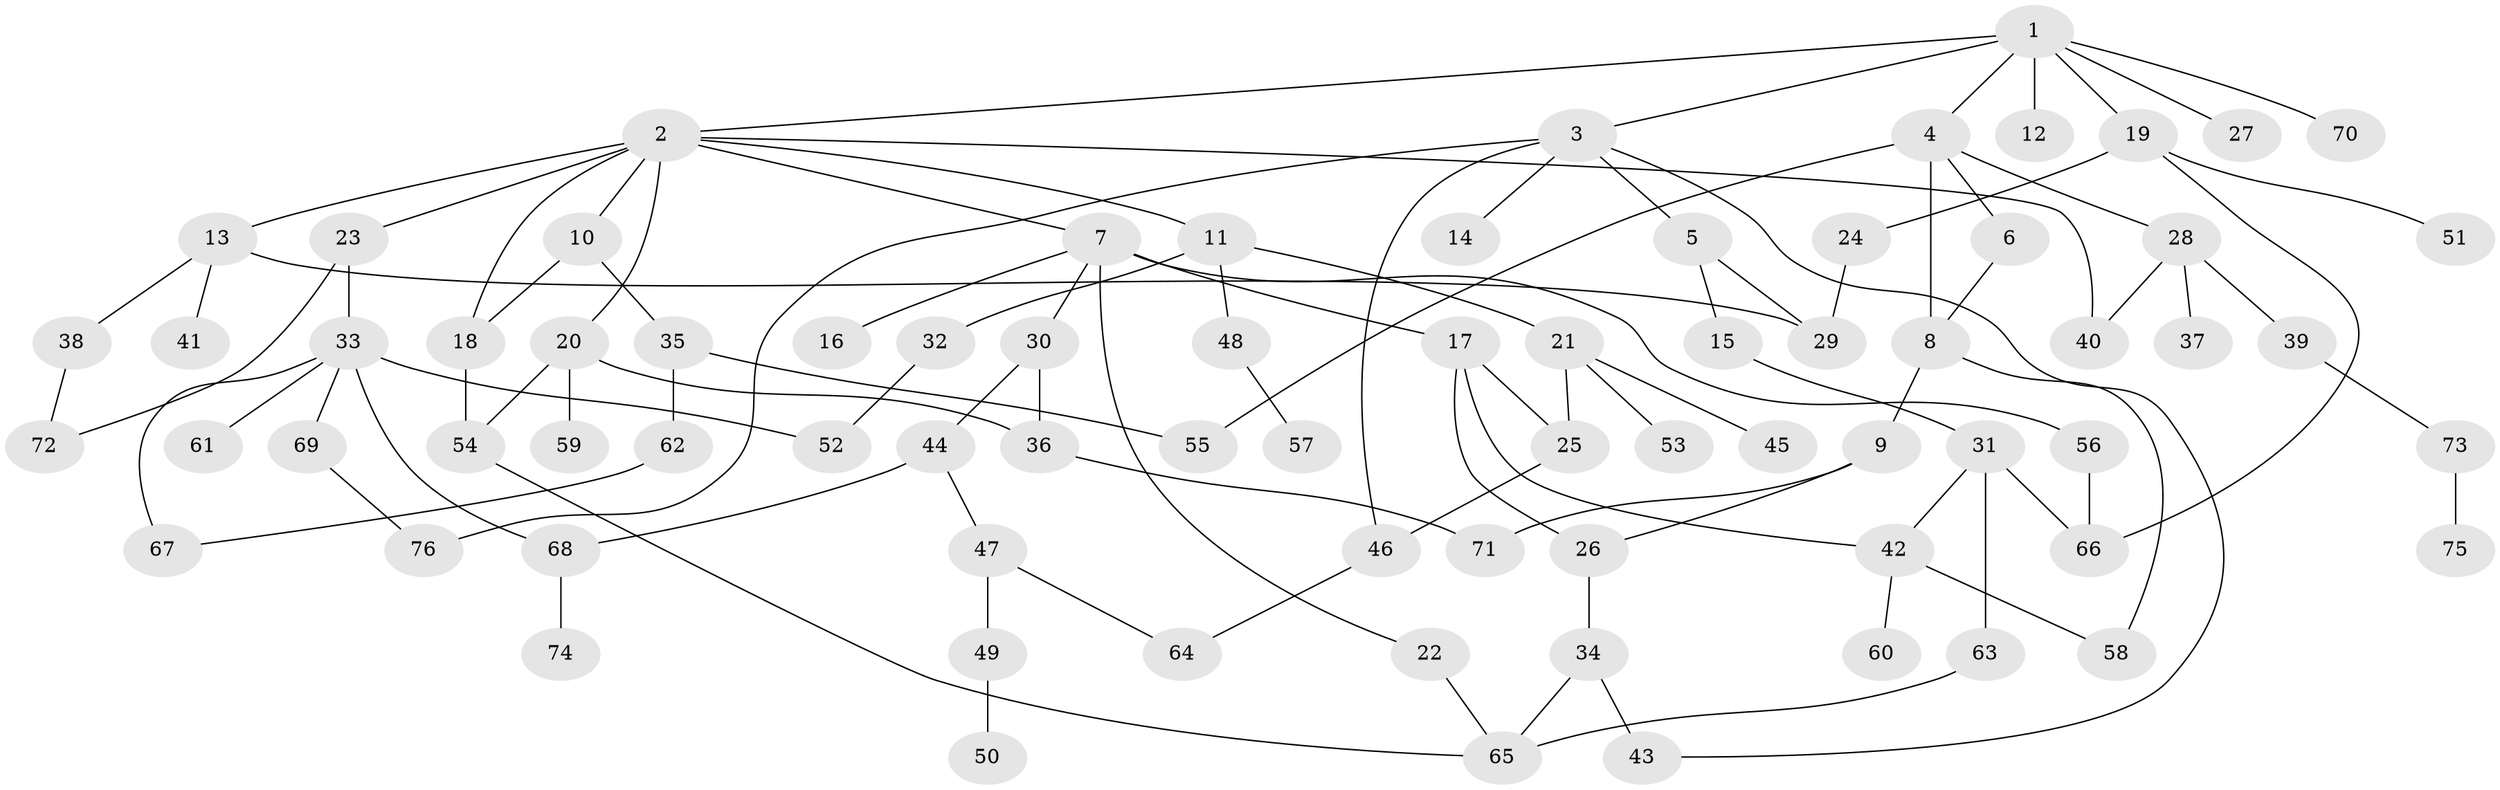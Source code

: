 // coarse degree distribution, {6: 0.020833333333333332, 10: 0.020833333333333332, 7: 0.041666666666666664, 4: 0.16666666666666666, 3: 0.22916666666666666, 5: 0.0625, 1: 0.25, 2: 0.20833333333333334}
// Generated by graph-tools (version 1.1) at 2025/41/03/06/25 10:41:27]
// undirected, 76 vertices, 101 edges
graph export_dot {
graph [start="1"]
  node [color=gray90,style=filled];
  1;
  2;
  3;
  4;
  5;
  6;
  7;
  8;
  9;
  10;
  11;
  12;
  13;
  14;
  15;
  16;
  17;
  18;
  19;
  20;
  21;
  22;
  23;
  24;
  25;
  26;
  27;
  28;
  29;
  30;
  31;
  32;
  33;
  34;
  35;
  36;
  37;
  38;
  39;
  40;
  41;
  42;
  43;
  44;
  45;
  46;
  47;
  48;
  49;
  50;
  51;
  52;
  53;
  54;
  55;
  56;
  57;
  58;
  59;
  60;
  61;
  62;
  63;
  64;
  65;
  66;
  67;
  68;
  69;
  70;
  71;
  72;
  73;
  74;
  75;
  76;
  1 -- 2;
  1 -- 3;
  1 -- 4;
  1 -- 12;
  1 -- 19;
  1 -- 27;
  1 -- 70;
  2 -- 7;
  2 -- 10;
  2 -- 11;
  2 -- 13;
  2 -- 18;
  2 -- 20;
  2 -- 23;
  2 -- 40;
  3 -- 5;
  3 -- 14;
  3 -- 46;
  3 -- 43;
  3 -- 76;
  4 -- 6;
  4 -- 28;
  4 -- 55;
  4 -- 8;
  5 -- 15;
  5 -- 29;
  6 -- 8;
  7 -- 16;
  7 -- 17;
  7 -- 22;
  7 -- 30;
  7 -- 56;
  8 -- 9;
  8 -- 58;
  9 -- 26;
  9 -- 71;
  10 -- 35;
  10 -- 18;
  11 -- 21;
  11 -- 32;
  11 -- 48;
  13 -- 38;
  13 -- 41;
  13 -- 29;
  15 -- 31;
  17 -- 25;
  17 -- 42;
  17 -- 26;
  18 -- 54;
  19 -- 24;
  19 -- 51;
  19 -- 66;
  20 -- 36;
  20 -- 59;
  20 -- 54;
  21 -- 45;
  21 -- 53;
  21 -- 25;
  22 -- 65;
  23 -- 33;
  23 -- 72;
  24 -- 29;
  25 -- 46;
  26 -- 34;
  28 -- 37;
  28 -- 39;
  28 -- 40;
  30 -- 44;
  30 -- 36;
  31 -- 63;
  31 -- 66;
  31 -- 42;
  32 -- 52;
  33 -- 61;
  33 -- 67;
  33 -- 69;
  33 -- 68;
  33 -- 52;
  34 -- 43;
  34 -- 65;
  35 -- 62;
  35 -- 55;
  36 -- 71;
  38 -- 72;
  39 -- 73;
  42 -- 60;
  42 -- 58;
  44 -- 47;
  44 -- 68;
  46 -- 64;
  47 -- 49;
  47 -- 64;
  48 -- 57;
  49 -- 50;
  54 -- 65;
  56 -- 66;
  62 -- 67;
  63 -- 65;
  68 -- 74;
  69 -- 76;
  73 -- 75;
}
